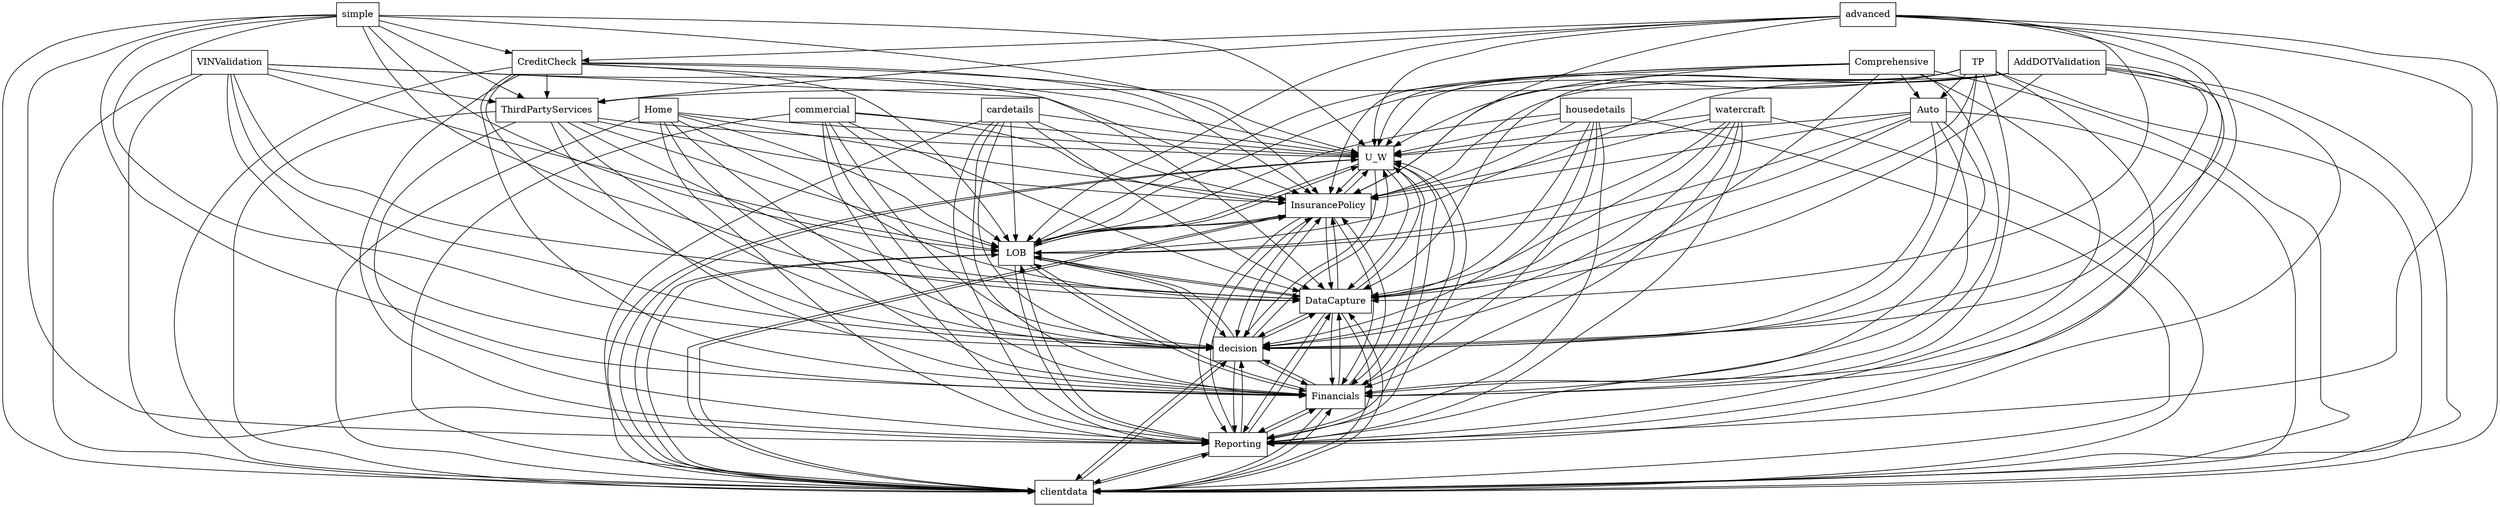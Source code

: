 digraph{
graph [rankdir=TB];
node [shape=box];
edge [arrowhead=normal];
0[label="Home",]
1[label="ThirdPartyServices",]
2[label="U_W",]
3[label="InsurancePolicy",]
4[label="simple",]
5[label="Comprehensive",]
6[label="clientdata",]
7[label="CreditCheck",]
8[label="Reporting",]
9[label="Financials",]
10[label="housedetails",]
11[label="decision",]
12[label="TP",]
13[label="DataCapture",]
14[label="LOB",]
15[label="watercraft",]
16[label="advanced",]
17[label="Auto",]
18[label="cardetails",]
19[label="VINValidation",]
20[label="commercial",]
21[label="AddDOTValidation",]
0->2[label="",]
0->3[label="",]
0->6[label="",]
0->8[label="",]
0->9[label="",]
0->11[label="",]
0->13[label="",]
0->14[label="",]
1->2[label="",]
1->3[label="",]
1->6[label="",]
1->8[label="",]
1->9[label="",]
1->11[label="",]
1->13[label="",]
1->14[label="",]
2->3[label="",]
2->6[label="",]
2->8[label="",]
2->9[label="",]
2->11[label="",]
2->13[label="",]
2->14[label="",]
3->2[label="",]
3->6[label="",]
3->8[label="",]
3->9[label="",]
3->11[label="",]
3->13[label="",]
3->14[label="",]
4->1[label="",]
4->2[label="",]
4->3[label="",]
4->6[label="",]
4->7[label="",]
4->8[label="",]
4->9[label="",]
4->11[label="",]
4->13[label="",]
4->14[label="",]
5->2[label="",]
5->3[label="",]
5->6[label="",]
5->8[label="",]
5->9[label="",]
5->11[label="",]
5->13[label="",]
5->14[label="",]
5->17[label="",]
6->2[label="",]
6->3[label="",]
6->8[label="",]
6->9[label="",]
6->11[label="",]
6->13[label="",]
6->14[label="",]
7->1[label="",]
7->2[label="",]
7->3[label="",]
7->6[label="",]
7->8[label="",]
7->9[label="",]
7->11[label="",]
7->13[label="",]
7->14[label="",]
8->2[label="",]
8->3[label="",]
8->6[label="",]
8->9[label="",]
8->11[label="",]
8->13[label="",]
8->14[label="",]
9->2[label="",]
9->3[label="",]
9->6[label="",]
9->8[label="",]
9->11[label="",]
9->13[label="",]
9->14[label="",]
10->2[label="",]
10->3[label="",]
10->6[label="",]
10->8[label="",]
10->9[label="",]
10->11[label="",]
10->13[label="",]
10->14[label="",]
11->2[label="",]
11->3[label="",]
11->6[label="",]
11->8[label="",]
11->9[label="",]
11->13[label="",]
11->14[label="",]
12->2[label="",]
12->3[label="",]
12->6[label="",]
12->8[label="",]
12->9[label="",]
12->11[label="",]
12->13[label="",]
12->14[label="",]
12->17[label="",]
13->2[label="",]
13->3[label="",]
13->6[label="",]
13->8[label="",]
13->9[label="",]
13->11[label="",]
13->14[label="",]
14->2[label="",]
14->3[label="",]
14->6[label="",]
14->8[label="",]
14->9[label="",]
14->11[label="",]
14->13[label="",]
15->2[label="",]
15->3[label="",]
15->6[label="",]
15->8[label="",]
15->9[label="",]
15->11[label="",]
15->13[label="",]
15->14[label="",]
16->1[label="",]
16->2[label="",]
16->3[label="",]
16->6[label="",]
16->7[label="",]
16->8[label="",]
16->9[label="",]
16->11[label="",]
16->13[label="",]
16->14[label="",]
17->2[label="",]
17->3[label="",]
17->6[label="",]
17->8[label="",]
17->9[label="",]
17->11[label="",]
17->13[label="",]
17->14[label="",]
18->2[label="",]
18->3[label="",]
18->6[label="",]
18->8[label="",]
18->9[label="",]
18->11[label="",]
18->13[label="",]
18->14[label="",]
19->1[label="",]
19->2[label="",]
19->3[label="",]
19->6[label="",]
19->8[label="",]
19->9[label="",]
19->11[label="",]
19->13[label="",]
19->14[label="",]
20->2[label="",]
20->3[label="",]
20->6[label="",]
20->8[label="",]
20->9[label="",]
20->11[label="",]
20->13[label="",]
20->14[label="",]
21->1[label="",]
21->2[label="",]
21->3[label="",]
21->6[label="",]
21->8[label="",]
21->9[label="",]
21->11[label="",]
21->13[label="",]
21->14[label="",]
}
